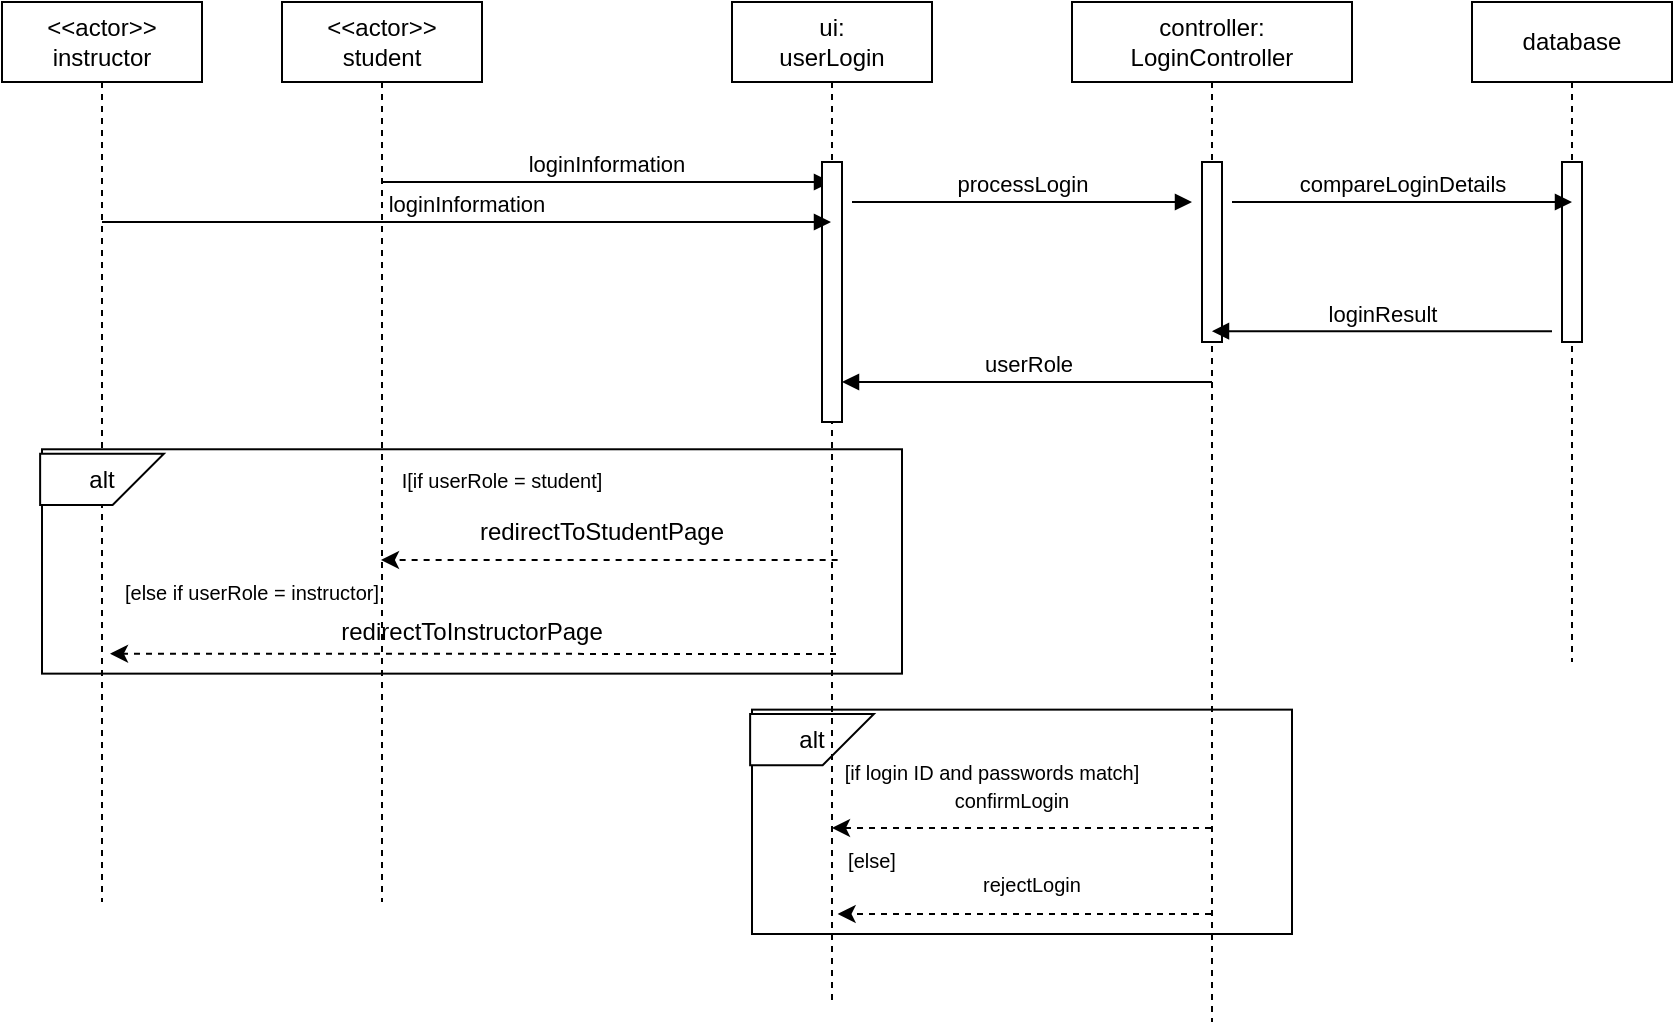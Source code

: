 <mxfile version="24.7.16">
  <diagram name="Page-1" id="2YBvvXClWsGukQMizWep">
    <mxGraphModel dx="984" dy="667" grid="1" gridSize="10" guides="1" tooltips="1" connect="1" arrows="1" fold="1" page="1" pageScale="1" pageWidth="1100" pageHeight="1700" math="0" shadow="0">
      <root>
        <mxCell id="0" />
        <mxCell id="1" parent="0" />
        <mxCell id="ldE04mTDD0u72l3Dn9hl-44" value="" style="rounded=0;whiteSpace=wrap;html=1;" vertex="1" parent="1">
          <mxGeometry x="40" y="263.64" width="430" height="112.18" as="geometry" />
        </mxCell>
        <mxCell id="ldE04mTDD0u72l3Dn9hl-7" value="" style="rounded=0;whiteSpace=wrap;html=1;" vertex="1" parent="1">
          <mxGeometry x="395" y="393.82" width="270" height="112.18" as="geometry" />
        </mxCell>
        <mxCell id="aM9ryv3xv72pqoxQDRHE-1" value="&amp;lt;&amp;lt;actor&amp;gt;&amp;gt;&lt;div&gt;student&lt;/div&gt;" style="shape=umlLifeline;perimeter=lifelinePerimeter;whiteSpace=wrap;html=1;container=0;dropTarget=0;collapsible=0;recursiveResize=0;outlineConnect=0;portConstraint=eastwest;newEdgeStyle={&quot;edgeStyle&quot;:&quot;elbowEdgeStyle&quot;,&quot;elbow&quot;:&quot;vertical&quot;,&quot;curved&quot;:0,&quot;rounded&quot;:0};size=40;" parent="1" vertex="1">
          <mxGeometry x="160" y="40" width="100" height="450" as="geometry" />
        </mxCell>
        <mxCell id="ldE04mTDD0u72l3Dn9hl-1" value="database" style="shape=umlLifeline;perimeter=lifelinePerimeter;whiteSpace=wrap;html=1;container=0;dropTarget=0;collapsible=0;recursiveResize=0;outlineConnect=0;portConstraint=eastwest;newEdgeStyle={&quot;edgeStyle&quot;:&quot;elbowEdgeStyle&quot;,&quot;elbow&quot;:&quot;vertical&quot;,&quot;curved&quot;:0,&quot;rounded&quot;:0};" vertex="1" parent="1">
          <mxGeometry x="755" y="40" width="100" height="330" as="geometry" />
        </mxCell>
        <mxCell id="ldE04mTDD0u72l3Dn9hl-2" value="" style="html=1;points=[];perimeter=orthogonalPerimeter;outlineConnect=0;targetShapes=umlLifeline;portConstraint=eastwest;newEdgeStyle={&quot;edgeStyle&quot;:&quot;elbowEdgeStyle&quot;,&quot;elbow&quot;:&quot;vertical&quot;,&quot;curved&quot;:0,&quot;rounded&quot;:0};" vertex="1" parent="ldE04mTDD0u72l3Dn9hl-1">
          <mxGeometry x="45" y="80" width="10" height="90" as="geometry" />
        </mxCell>
        <mxCell id="ldE04mTDD0u72l3Dn9hl-3" value="processLogin" style="html=1;verticalAlign=bottom;endArrow=block;edgeStyle=elbowEdgeStyle;elbow=vertical;curved=0;rounded=0;" edge="1" parent="1">
          <mxGeometry relative="1" as="geometry">
            <mxPoint x="445" y="140" as="sourcePoint" />
            <Array as="points">
              <mxPoint x="530" y="140" />
            </Array>
            <mxPoint x="615" y="140" as="targetPoint" />
            <mxPoint as="offset" />
          </mxGeometry>
        </mxCell>
        <mxCell id="ldE04mTDD0u72l3Dn9hl-9" value="loginInformation" style="html=1;verticalAlign=bottom;endArrow=block;edgeStyle=elbowEdgeStyle;elbow=vertical;curved=0;rounded=0;" edge="1" parent="1" source="aM9ryv3xv72pqoxQDRHE-1" target="aM9ryv3xv72pqoxQDRHE-5">
          <mxGeometry x="-0.005" relative="1" as="geometry">
            <mxPoint x="265" y="130" as="sourcePoint" />
            <Array as="points">
              <mxPoint x="340" y="130" />
            </Array>
            <mxPoint x="425" y="130" as="targetPoint" />
            <mxPoint as="offset" />
          </mxGeometry>
        </mxCell>
        <mxCell id="ldE04mTDD0u72l3Dn9hl-10" value="" style="shape=card;whiteSpace=wrap;html=1;rotation=90;flipH=1;" vertex="1" parent="1">
          <mxGeometry x="412.19" y="377.88" width="25.62" height="61.87" as="geometry" />
        </mxCell>
        <mxCell id="ldE04mTDD0u72l3Dn9hl-12" value="alt" style="text;html=1;align=center;verticalAlign=middle;whiteSpace=wrap;rounded=0;" vertex="1" parent="1">
          <mxGeometry x="395" y="393.82" width="60" height="30" as="geometry" />
        </mxCell>
        <mxCell id="ldE04mTDD0u72l3Dn9hl-13" value="&lt;font style=&quot;font-size: 10px;&quot;&gt;[if login ID and passwords match]&lt;/font&gt;" style="text;html=1;align=center;verticalAlign=middle;whiteSpace=wrap;rounded=0;" vertex="1" parent="1">
          <mxGeometry x="425" y="409.75" width="180" height="30" as="geometry" />
        </mxCell>
        <mxCell id="ldE04mTDD0u72l3Dn9hl-14" value="&lt;font style=&quot;font-size: 10px;&quot;&gt;[else]&lt;/font&gt;" style="text;html=1;align=center;verticalAlign=middle;whiteSpace=wrap;rounded=0;" vertex="1" parent="1">
          <mxGeometry x="425" y="453.82" width="60" height="30" as="geometry" />
        </mxCell>
        <mxCell id="ldE04mTDD0u72l3Dn9hl-20" value="" style="endArrow=classic;html=1;rounded=0;dashed=1;" edge="1" parent="1">
          <mxGeometry width="50" height="50" relative="1" as="geometry">
            <mxPoint x="624.5" y="452.99" as="sourcePoint" />
            <mxPoint x="434.997" y="452.99" as="targetPoint" />
          </mxGeometry>
        </mxCell>
        <mxCell id="ldE04mTDD0u72l3Dn9hl-21" value="&lt;font style=&quot;font-size: 10px;&quot;&gt;confirmLogin&lt;/font&gt;" style="text;html=1;align=center;verticalAlign=middle;whiteSpace=wrap;rounded=0;" vertex="1" parent="1">
          <mxGeometry x="495" y="423.82" width="60" height="30" as="geometry" />
        </mxCell>
        <mxCell id="ldE04mTDD0u72l3Dn9hl-23" value="&lt;font style=&quot;font-size: 10px;&quot;&gt;rejectLogin&lt;/font&gt;" style="text;html=1;align=center;verticalAlign=middle;whiteSpace=wrap;rounded=0;" vertex="1" parent="1">
          <mxGeometry x="505" y="466" width="60" height="30" as="geometry" />
        </mxCell>
        <mxCell id="ldE04mTDD0u72l3Dn9hl-27" value="compareLoginDetails" style="html=1;verticalAlign=bottom;endArrow=block;edgeStyle=elbowEdgeStyle;elbow=vertical;curved=0;rounded=0;" edge="1" parent="1">
          <mxGeometry relative="1" as="geometry">
            <mxPoint x="635" y="140" as="sourcePoint" />
            <Array as="points">
              <mxPoint x="720" y="140" />
            </Array>
            <mxPoint x="805" y="140" as="targetPoint" />
            <mxPoint as="offset" />
          </mxGeometry>
        </mxCell>
        <mxCell id="ldE04mTDD0u72l3Dn9hl-24" value="controller:&lt;div&gt;LoginController&lt;/div&gt;" style="shape=umlLifeline;perimeter=lifelinePerimeter;whiteSpace=wrap;html=1;container=0;dropTarget=0;collapsible=0;recursiveResize=0;outlineConnect=0;portConstraint=eastwest;newEdgeStyle={&quot;edgeStyle&quot;:&quot;elbowEdgeStyle&quot;,&quot;elbow&quot;:&quot;vertical&quot;,&quot;curved&quot;:0,&quot;rounded&quot;:0};" vertex="1" parent="1">
          <mxGeometry x="555" y="40" width="140" height="510" as="geometry" />
        </mxCell>
        <mxCell id="ldE04mTDD0u72l3Dn9hl-25" value="" style="html=1;points=[];perimeter=orthogonalPerimeter;outlineConnect=0;targetShapes=umlLifeline;portConstraint=eastwest;newEdgeStyle={&quot;edgeStyle&quot;:&quot;elbowEdgeStyle&quot;,&quot;elbow&quot;:&quot;vertical&quot;,&quot;curved&quot;:0,&quot;rounded&quot;:0};" vertex="1" parent="ldE04mTDD0u72l3Dn9hl-24">
          <mxGeometry x="65" y="80" width="10" height="90" as="geometry" />
        </mxCell>
        <mxCell id="ldE04mTDD0u72l3Dn9hl-31" value="loginResult" style="html=1;verticalAlign=bottom;endArrow=block;edgeStyle=elbowEdgeStyle;elbow=vertical;curved=0;rounded=0;" edge="1" parent="1">
          <mxGeometry relative="1" as="geometry">
            <mxPoint x="795" y="204.58" as="sourcePoint" />
            <Array as="points">
              <mxPoint x="735.33" y="204.58" />
            </Array>
            <mxPoint x="624.997" y="204.58" as="targetPoint" />
          </mxGeometry>
        </mxCell>
        <mxCell id="aM9ryv3xv72pqoxQDRHE-5" value="ui:&lt;div&gt;userLogin&lt;/div&gt;" style="shape=umlLifeline;perimeter=lifelinePerimeter;whiteSpace=wrap;html=1;container=0;dropTarget=0;collapsible=0;recursiveResize=0;outlineConnect=0;portConstraint=eastwest;newEdgeStyle={&quot;edgeStyle&quot;:&quot;elbowEdgeStyle&quot;,&quot;elbow&quot;:&quot;vertical&quot;,&quot;curved&quot;:0,&quot;rounded&quot;:0};" parent="1" vertex="1">
          <mxGeometry x="385" y="40" width="100" height="500" as="geometry" />
        </mxCell>
        <mxCell id="aM9ryv3xv72pqoxQDRHE-6" value="" style="html=1;points=[];perimeter=orthogonalPerimeter;outlineConnect=0;targetShapes=umlLifeline;portConstraint=eastwest;newEdgeStyle={&quot;edgeStyle&quot;:&quot;elbowEdgeStyle&quot;,&quot;elbow&quot;:&quot;vertical&quot;,&quot;curved&quot;:0,&quot;rounded&quot;:0};" parent="aM9ryv3xv72pqoxQDRHE-5" vertex="1">
          <mxGeometry x="45" y="80" width="10" height="130" as="geometry" />
        </mxCell>
        <mxCell id="ldE04mTDD0u72l3Dn9hl-22" value="" style="endArrow=classic;html=1;rounded=0;dashed=1;" edge="1" parent="1">
          <mxGeometry width="50" height="50" relative="1" as="geometry">
            <mxPoint x="624.5" y="496" as="sourcePoint" />
            <mxPoint x="437.81" y="496" as="targetPoint" />
          </mxGeometry>
        </mxCell>
        <mxCell id="ldE04mTDD0u72l3Dn9hl-39" value="&amp;lt;&amp;lt;actor&amp;gt;&amp;gt;&lt;div&gt;instructor&lt;/div&gt;" style="shape=umlLifeline;perimeter=lifelinePerimeter;whiteSpace=wrap;html=1;container=0;dropTarget=0;collapsible=0;recursiveResize=0;outlineConnect=0;portConstraint=eastwest;newEdgeStyle={&quot;edgeStyle&quot;:&quot;elbowEdgeStyle&quot;,&quot;elbow&quot;:&quot;vertical&quot;,&quot;curved&quot;:0,&quot;rounded&quot;:0};size=40;" vertex="1" parent="1">
          <mxGeometry x="20" y="40" width="100" height="450" as="geometry" />
        </mxCell>
        <mxCell id="ldE04mTDD0u72l3Dn9hl-42" value="userRole" style="html=1;verticalAlign=bottom;endArrow=block;edgeStyle=elbowEdgeStyle;elbow=vertical;curved=0;rounded=0;" edge="1" parent="1" target="aM9ryv3xv72pqoxQDRHE-6">
          <mxGeometry relative="1" as="geometry">
            <mxPoint x="625" y="230" as="sourcePoint" />
            <Array as="points">
              <mxPoint x="565.33" y="230" />
            </Array>
            <mxPoint x="454.997" y="230.0" as="targetPoint" />
          </mxGeometry>
        </mxCell>
        <mxCell id="ldE04mTDD0u72l3Dn9hl-43" value="loginInformation" style="html=1;verticalAlign=bottom;endArrow=block;edgeStyle=elbowEdgeStyle;elbow=vertical;curved=0;rounded=0;" edge="1" parent="1" target="aM9ryv3xv72pqoxQDRHE-5">
          <mxGeometry x="-0.005" relative="1" as="geometry">
            <mxPoint x="70" y="150" as="sourcePoint" />
            <Array as="points">
              <mxPoint x="200" y="150" />
            </Array>
            <mxPoint x="295" y="150" as="targetPoint" />
            <mxPoint as="offset" />
          </mxGeometry>
        </mxCell>
        <mxCell id="ldE04mTDD0u72l3Dn9hl-45" value="" style="shape=card;whiteSpace=wrap;html=1;rotation=90;flipH=1;" vertex="1" parent="1">
          <mxGeometry x="57.19" y="247.7" width="25.62" height="61.87" as="geometry" />
        </mxCell>
        <mxCell id="ldE04mTDD0u72l3Dn9hl-46" value="alt" style="text;html=1;align=center;verticalAlign=middle;whiteSpace=wrap;rounded=0;" vertex="1" parent="1">
          <mxGeometry x="40" y="263.64" width="60" height="30" as="geometry" />
        </mxCell>
        <mxCell id="ldE04mTDD0u72l3Dn9hl-47" value="&lt;font style=&quot;font-size: 10px;&quot;&gt;I[if userRole = student]&lt;/font&gt;" style="text;html=1;align=center;verticalAlign=middle;whiteSpace=wrap;rounded=0;" vertex="1" parent="1">
          <mxGeometry x="180" y="263.64" width="180" height="30" as="geometry" />
        </mxCell>
        <mxCell id="ldE04mTDD0u72l3Dn9hl-48" value="&lt;font style=&quot;font-size: 10px;&quot;&gt;[else if userRole = instructor]&lt;/font&gt;" style="text;html=1;align=center;verticalAlign=middle;whiteSpace=wrap;rounded=0;" vertex="1" parent="1">
          <mxGeometry x="70" y="320" width="150" height="30" as="geometry" />
        </mxCell>
        <mxCell id="ldE04mTDD0u72l3Dn9hl-49" value="" style="endArrow=classic;html=1;rounded=0;dashed=1;" edge="1" parent="1">
          <mxGeometry width="50" height="50" relative="1" as="geometry">
            <mxPoint x="437.81" y="319" as="sourcePoint" />
            <mxPoint x="209.5" y="319.0" as="targetPoint" />
          </mxGeometry>
        </mxCell>
        <mxCell id="ldE04mTDD0u72l3Dn9hl-52" value="" style="endArrow=classic;html=1;rounded=0;dashed=1;" edge="1" parent="1">
          <mxGeometry width="50" height="50" relative="1" as="geometry">
            <mxPoint x="437" y="366" as="sourcePoint" />
            <mxPoint x="74" y="365.82" as="targetPoint" />
          </mxGeometry>
        </mxCell>
        <mxCell id="ldE04mTDD0u72l3Dn9hl-54" value="redirectToStudentPage" style="text;html=1;align=center;verticalAlign=middle;whiteSpace=wrap;rounded=0;" vertex="1" parent="1">
          <mxGeometry x="290" y="290" width="60" height="30" as="geometry" />
        </mxCell>
        <mxCell id="ldE04mTDD0u72l3Dn9hl-57" value="redirectToInstructorPage" style="text;html=1;align=center;verticalAlign=middle;whiteSpace=wrap;rounded=0;" vertex="1" parent="1">
          <mxGeometry x="225" y="340" width="60" height="30" as="geometry" />
        </mxCell>
      </root>
    </mxGraphModel>
  </diagram>
</mxfile>
